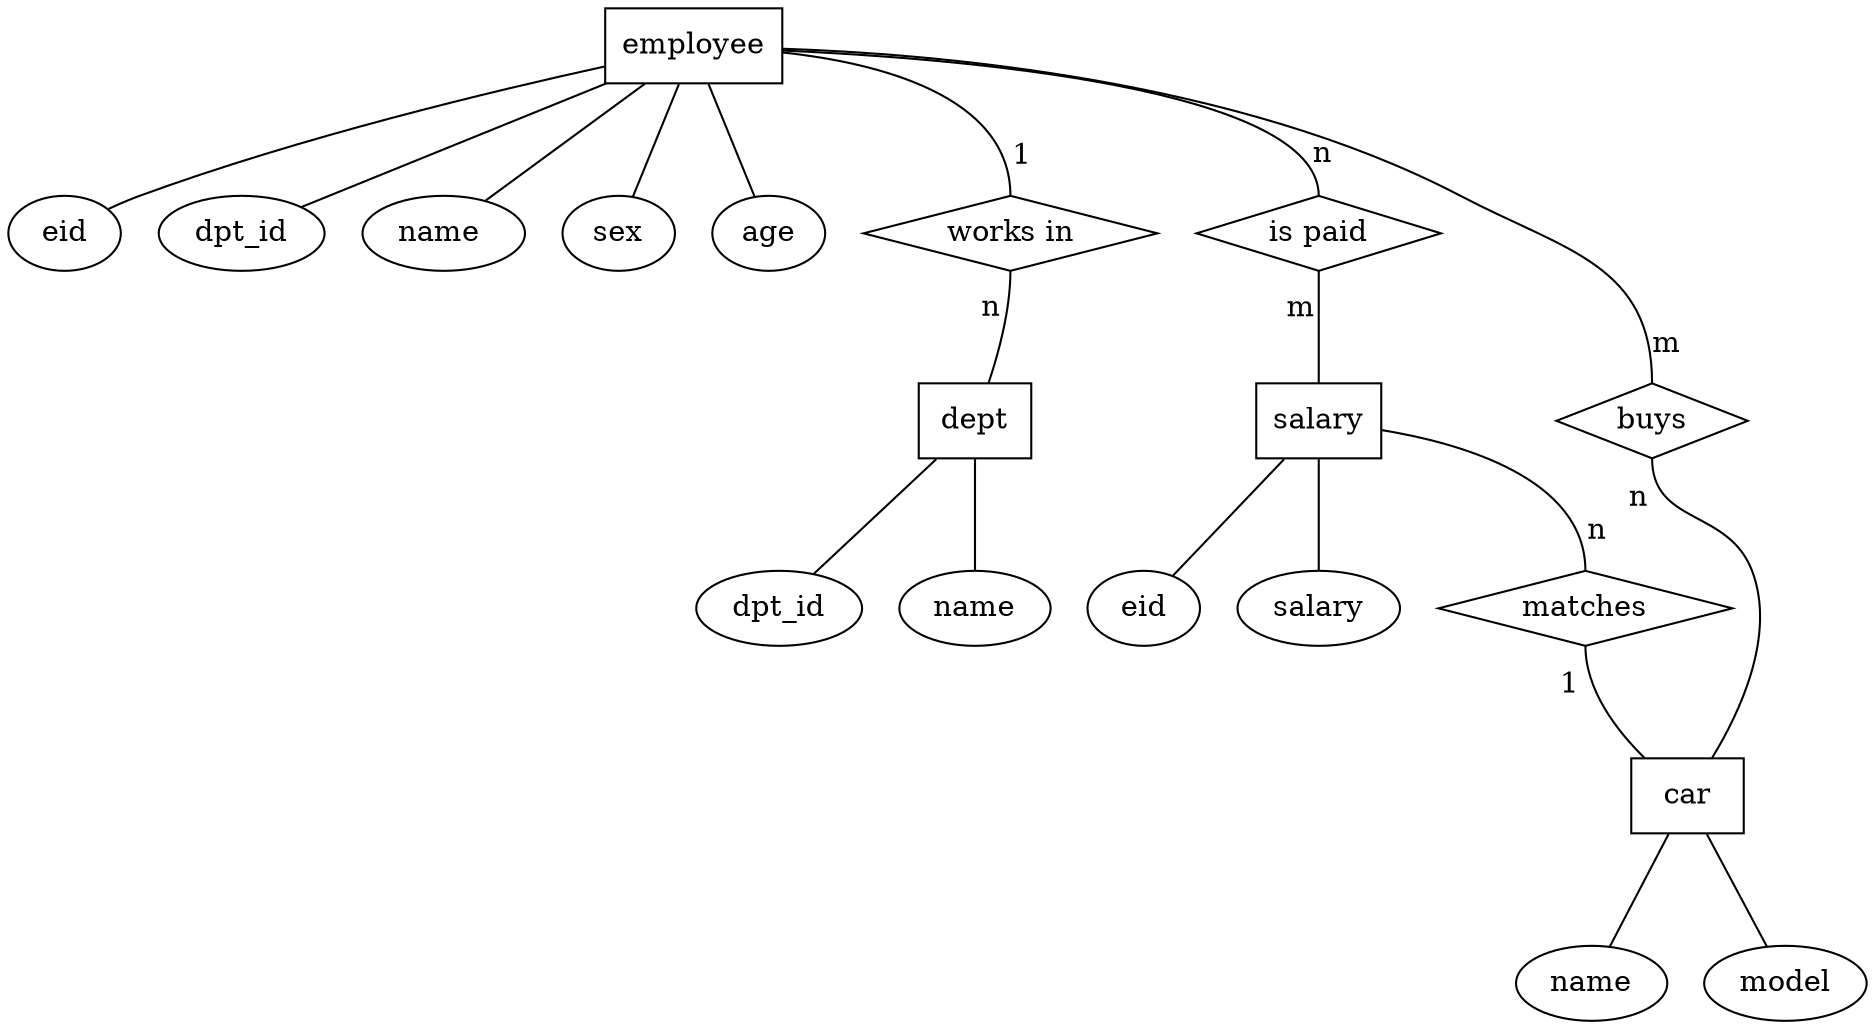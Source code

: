 graph main {
    ranksep=0.75;
    rankdir=TB;
    layout=dot;
    constraint=true;
    
subgraph "employee" {
node [shape=oval]
"employee_employee000" [label="employee",shape=box];
"employee_eid001" [label="eid"];
"employee_dpt_id002" [label="dpt_id"];
"employee_name 003" [label="name "];
"employee_sex004" [label="sex"];
"employee_age005" [label="age"];
"employee_employee000" -- "employee_eid001";
"employee_employee000" -- "employee_dpt_id002";
"employee_employee000" -- "employee_name 003";
"employee_employee000" -- "employee_sex004";
"employee_employee000" -- "employee_age005";
}

subgraph "car" {
node [shape=oval]
"car_car000" [label="car",shape=box];
"car_name001" [label="name"];
"car_model002" [label="model"];
"car_car000" -- "car_name001";
"car_car000" -- "car_model002";
}

subgraph "salary" {
node [shape=oval]
"salary_salary000" [label="salary",shape=box];
"salary_eid001" [label="eid"];
"salary_salary002" [label="salary"];
"salary_salary000" -- "salary_eid001";
"salary_salary000" -- "salary_salary002";
}

subgraph "dept" {
node [shape=oval]
"dept_dept000" [label="dept",shape=box];
"dept_dpt_id001" [label="dpt_id"];
"dept_name002" [label="name"];
"dept_dept000" -- "dept_dpt_id001";
"dept_dept000" -- "dept_name002";
}

rel0 [label="works in", shape=diamond];
"employee_employee000" -- rel0 [headport=n,headlabel=1,labeldistance=2];
rel0 -- "dept_dept000" [tailport=s,taillabel=n,labeldistance=2];

rel1 [label="is paid", shape=diamond];
"employee_employee000" -- rel1 [headport=n,headlabel=n,labeldistance=2];
rel1 -- "salary_salary000" [tailport=s,taillabel=m,labeldistance=2];

rel2 [label="buys", shape=diamond];
"employee_employee000" -- rel2 [headport=n,headlabel=m,labeldistance=2];
rel2 -- "car_car000" [tailport=s,taillabel=n,labeldistance=2];

rel3 [label="matches", shape=diamond];
"salary_salary000" -- rel3 [headport=n,headlabel=n,labeldistance=2];
rel3 -- "car_car000" [tailport=s,taillabel=1,labeldistance=2];
}